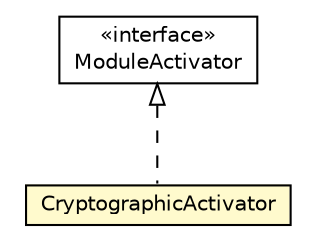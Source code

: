 #!/usr/local/bin/dot
#
# Class diagram 
# Generated by UMLGraph version R5_6-24-gf6e263 (http://www.umlgraph.org/)
#

digraph G {
	edge [fontname="Helvetica",fontsize=10,labelfontname="Helvetica",labelfontsize=10];
	node [fontname="Helvetica",fontsize=10,shape=plaintext];
	nodesep=0.25;
	ranksep=0.5;
	// org.universAAL.middleware.container.ModuleActivator
	c3187206 [label=<<table title="org.universAAL.middleware.container.ModuleActivator" border="0" cellborder="1" cellspacing="0" cellpadding="2" port="p" href="../middleware/container/ModuleActivator.html">
		<tr><td><table border="0" cellspacing="0" cellpadding="1">
<tr><td align="center" balign="center"> &#171;interface&#187; </td></tr>
<tr><td align="center" balign="center"> ModuleActivator </td></tr>
		</table></td></tr>
		</table>>, URL="../middleware/container/ModuleActivator.html", fontname="Helvetica", fontcolor="black", fontsize=10.0];
	// org.universAAL.ontology.CryptographicActivator
	c3187677 [label=<<table title="org.universAAL.ontology.CryptographicActivator" border="0" cellborder="1" cellspacing="0" cellpadding="2" port="p" bgcolor="lemonChiffon" href="./CryptographicActivator.html">
		<tr><td><table border="0" cellspacing="0" cellpadding="1">
<tr><td align="center" balign="center"> CryptographicActivator </td></tr>
		</table></td></tr>
		</table>>, URL="./CryptographicActivator.html", fontname="Helvetica", fontcolor="black", fontsize=10.0];
	//org.universAAL.ontology.CryptographicActivator implements org.universAAL.middleware.container.ModuleActivator
	c3187206:p -> c3187677:p [dir=back,arrowtail=empty,style=dashed];
}

